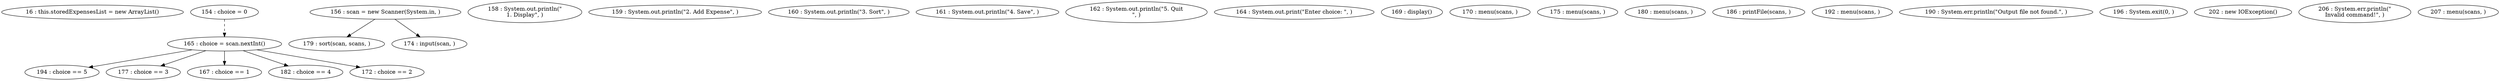 digraph G {
"16 : this.storedExpensesList = new ArrayList()"
"154 : choice = 0"
"154 : choice = 0" -> "165 : choice = scan.nextInt()" [style=dashed]
"156 : scan = new Scanner(System.in, )"
"156 : scan = new Scanner(System.in, )" -> "179 : sort(scan, scans, )"
"156 : scan = new Scanner(System.in, )" -> "174 : input(scan, )"
"158 : System.out.println(\"\n1. Display\", )"
"159 : System.out.println(\"2. Add Expense\", )"
"160 : System.out.println(\"3. Sort\", )"
"161 : System.out.println(\"4. Save\", )"
"162 : System.out.println(\"5. Quit\n\", )"
"164 : System.out.print(\"Enter choice: \", )"
"165 : choice = scan.nextInt()"
"165 : choice = scan.nextInt()" -> "194 : choice == 5"
"165 : choice = scan.nextInt()" -> "177 : choice == 3"
"165 : choice = scan.nextInt()" -> "167 : choice == 1"
"165 : choice = scan.nextInt()" -> "182 : choice == 4"
"165 : choice = scan.nextInt()" -> "172 : choice == 2"
"167 : choice == 1"
"169 : display()"
"170 : menu(scans, )"
"172 : choice == 2"
"174 : input(scan, )"
"175 : menu(scans, )"
"177 : choice == 3"
"179 : sort(scan, scans, )"
"180 : menu(scans, )"
"182 : choice == 4"
"186 : printFile(scans, )"
"192 : menu(scans, )"
"190 : System.err.println(\"Output file not found.\", )"
"194 : choice == 5"
"196 : System.exit(0, )"
"202 : new IOException()"
"206 : System.err.println(\"\nInvalid command!\", )"
"207 : menu(scans, )"
}